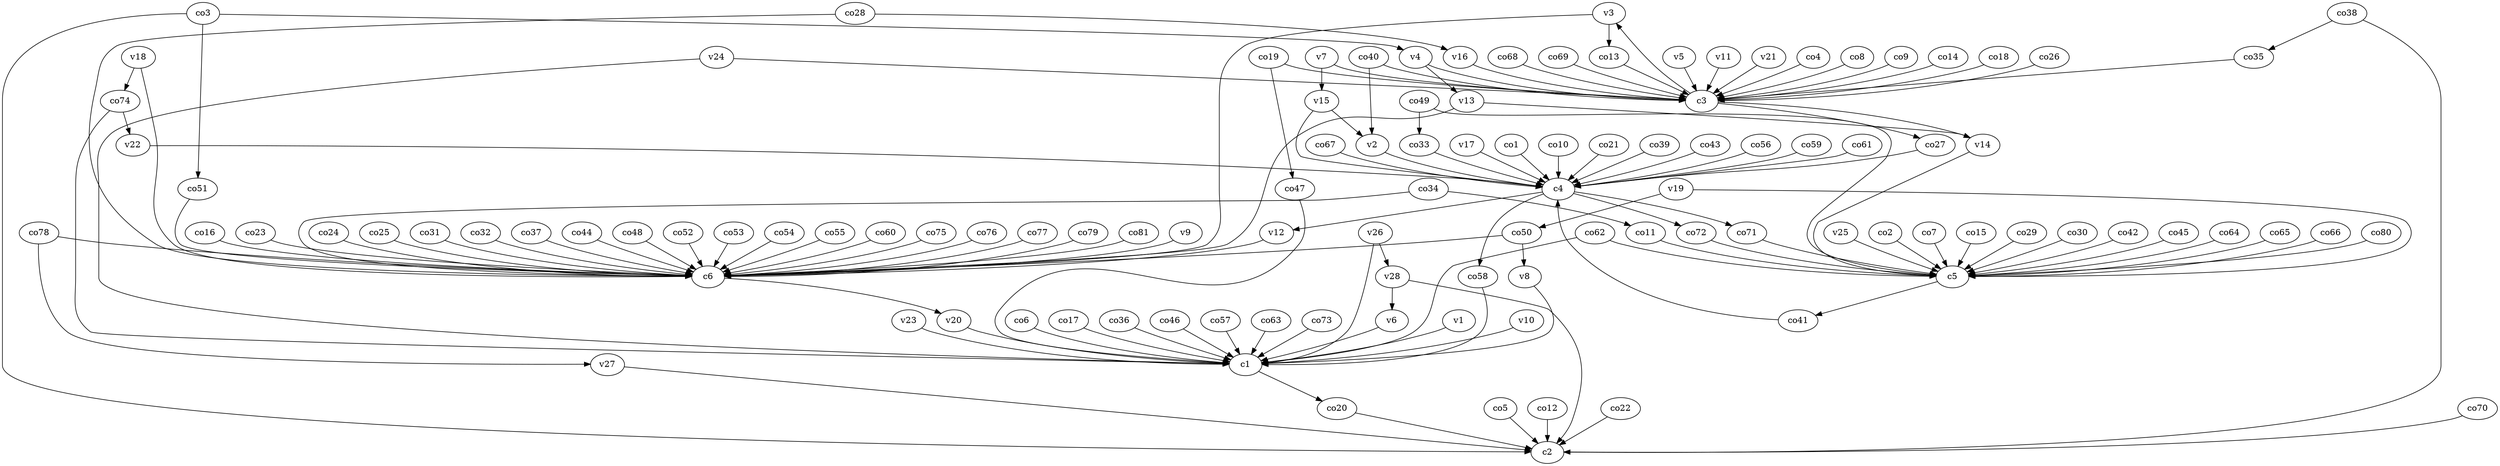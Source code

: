 strict digraph  {
c1;
c2;
c3;
c4;
c5;
c6;
v1;
v2;
v3;
v4;
v5;
v6;
v7;
v8;
v9;
v10;
v11;
v12;
v13;
v14;
v15;
v16;
v17;
v18;
v19;
v20;
v21;
v22;
v23;
v24;
v25;
v26;
v27;
v28;
co1;
co2;
co3;
co4;
co5;
co6;
co7;
co8;
co9;
co10;
co11;
co12;
co13;
co14;
co15;
co16;
co17;
co18;
co19;
co20;
co21;
co22;
co23;
co24;
co25;
co26;
co27;
co28;
co29;
co30;
co31;
co32;
co33;
co34;
co35;
co36;
co37;
co38;
co39;
co40;
co41;
co42;
co43;
co44;
co45;
co46;
co47;
co48;
co49;
co50;
co51;
co52;
co53;
co54;
co55;
co56;
co57;
co58;
co59;
co60;
co61;
co62;
co63;
co64;
co65;
co66;
co67;
co68;
co69;
co70;
co71;
co72;
co73;
co74;
co75;
co76;
co77;
co78;
co79;
co80;
co81;
c1 -> co20  [weight=1];
c3 -> v3  [weight=1];
c3 -> co27  [weight=1];
c3 -> v14  [weight=1];
c4 -> co58  [weight=1];
c4 -> v12  [weight=1];
c4 -> co71  [weight=1];
c4 -> co72  [weight=1];
c5 -> co41  [weight=1];
c6 -> v20  [weight=1];
v1 -> c1  [weight=1];
v2 -> c4  [weight=1];
v3 -> c6  [weight=1];
v3 -> co13  [weight=1];
v4 -> c3  [weight=1];
v4 -> v13  [weight=1];
v5 -> c3  [weight=1];
v6 -> c1  [weight=1];
v7 -> c3  [weight=1];
v7 -> v15  [weight=1];
v8 -> c1  [weight=1];
v9 -> c6  [weight=1];
v10 -> c1  [weight=1];
v11 -> c3  [weight=1];
v12 -> c6  [weight=1];
v13 -> c6  [weight=1];
v13 -> v14  [weight=1];
v14 -> c5  [weight=1];
v15 -> c4  [weight=1];
v15 -> v2  [weight=1];
v16 -> c3  [weight=1];
v17 -> c4  [weight=1];
v18 -> c6  [weight=1];
v18 -> co74  [weight=1];
v19 -> c5  [weight=1];
v19 -> co50  [weight=1];
v20 -> c1  [weight=1];
v21 -> c3  [weight=1];
v22 -> c4  [weight=1];
v23 -> c1  [weight=1];
v24 -> c1  [weight=1];
v24 -> c3  [weight=1];
v25 -> c5  [weight=1];
v26 -> c1  [weight=1];
v26 -> v28  [weight=1];
v27 -> c2  [weight=1];
v28 -> c2  [weight=1];
v28 -> v6  [weight=1];
co1 -> c4  [weight=1];
co2 -> c5  [weight=1];
co3 -> c2  [weight=1];
co3 -> co51  [weight=1];
co3 -> v4  [weight=1];
co4 -> c3  [weight=1];
co5 -> c2  [weight=1];
co6 -> c1  [weight=1];
co7 -> c5  [weight=1];
co8 -> c3  [weight=1];
co9 -> c3  [weight=1];
co10 -> c4  [weight=1];
co11 -> c5  [weight=1];
co12 -> c2  [weight=1];
co13 -> c3  [weight=1];
co14 -> c3  [weight=1];
co15 -> c5  [weight=1];
co16 -> c6  [weight=1];
co17 -> c1  [weight=1];
co18 -> c3  [weight=1];
co19 -> c3  [weight=1];
co19 -> co47  [weight=1];
co20 -> c2  [weight=1];
co21 -> c4  [weight=1];
co22 -> c2  [weight=1];
co23 -> c6  [weight=1];
co24 -> c6  [weight=1];
co25 -> c6  [weight=1];
co26 -> c3  [weight=1];
co27 -> c4  [weight=1];
co28 -> c6  [weight=1];
co28 -> v16  [weight=1];
co29 -> c5  [weight=1];
co30 -> c5  [weight=1];
co31 -> c6  [weight=1];
co32 -> c6  [weight=1];
co33 -> c4  [weight=1];
co34 -> c6  [weight=1];
co34 -> co11  [weight=1];
co35 -> c3  [weight=1];
co36 -> c1  [weight=1];
co37 -> c6  [weight=1];
co38 -> c2  [weight=1];
co38 -> co35  [weight=1];
co39 -> c4  [weight=1];
co40 -> c3  [weight=1];
co40 -> v2  [weight=1];
co41 -> c4  [weight=1];
co42 -> c5  [weight=1];
co43 -> c4  [weight=1];
co44 -> c6  [weight=1];
co45 -> c5  [weight=1];
co46 -> c1  [weight=1];
co47 -> c1  [weight=1];
co48 -> c6  [weight=1];
co49 -> c5  [weight=1];
co49 -> co33  [weight=1];
co50 -> c6  [weight=1];
co50 -> v8  [weight=1];
co51 -> c6  [weight=1];
co52 -> c6  [weight=1];
co53 -> c6  [weight=1];
co54 -> c6  [weight=1];
co55 -> c6  [weight=1];
co56 -> c4  [weight=1];
co57 -> c1  [weight=1];
co58 -> c1  [weight=1];
co59 -> c4  [weight=1];
co60 -> c6  [weight=1];
co61 -> c4  [weight=1];
co62 -> c5  [weight=1];
co62 -> c1  [weight=1];
co63 -> c1  [weight=1];
co64 -> c5  [weight=1];
co65 -> c5  [weight=1];
co66 -> c5  [weight=1];
co67 -> c4  [weight=1];
co68 -> c3  [weight=1];
co69 -> c3  [weight=1];
co70 -> c2  [weight=1];
co71 -> c5  [weight=1];
co72 -> c5  [weight=1];
co73 -> c1  [weight=1];
co74 -> c1  [weight=1];
co74 -> v22  [weight=1];
co75 -> c6  [weight=1];
co76 -> c6  [weight=1];
co77 -> c6  [weight=1];
co78 -> c6  [weight=1];
co78 -> v27  [weight=1];
co79 -> c6  [weight=1];
co80 -> c5  [weight=1];
co81 -> c6  [weight=1];
}
